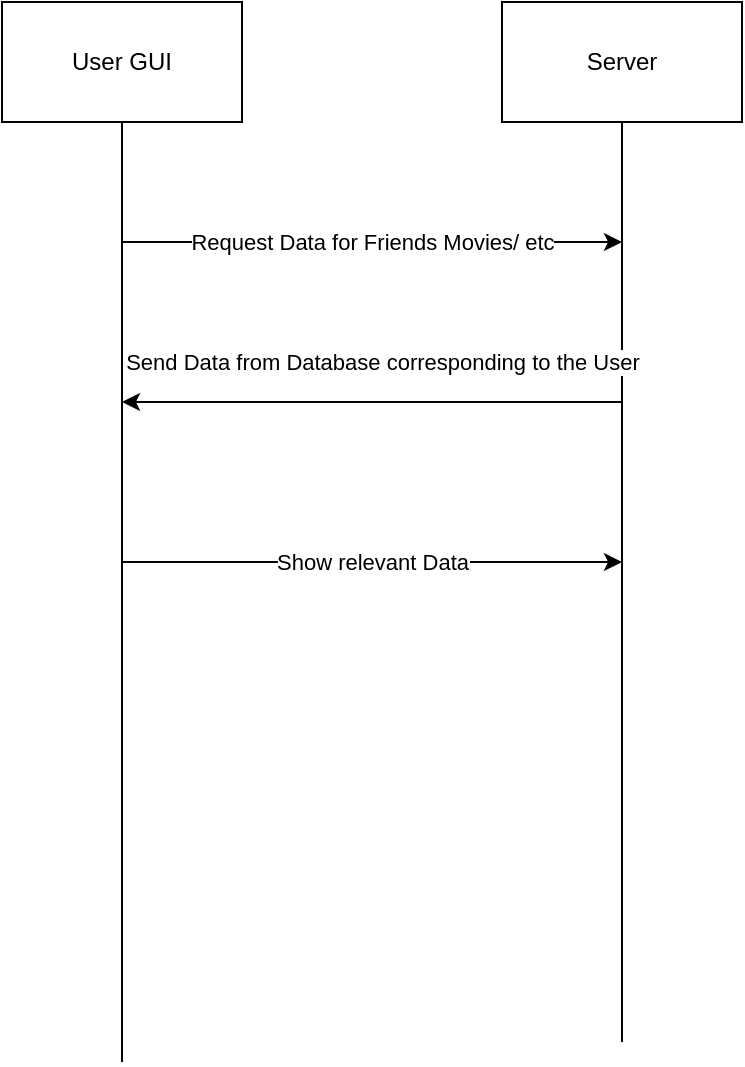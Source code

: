 <mxfile version="18.0.2" type="device"><diagram id="gJlbZPyXZ5ZytlvCIyIf" name="Page-1"><mxGraphModel dx="1422" dy="762" grid="1" gridSize="10" guides="1" tooltips="1" connect="1" arrows="1" fold="1" page="1" pageScale="1" pageWidth="827" pageHeight="1169" math="0" shadow="0"><root><mxCell id="0"/><mxCell id="1" parent="0"/><mxCell id="BgrXpsgOIrP2Y7eDSqeC-1" value="User GUI" style="rounded=0;whiteSpace=wrap;html=1;" vertex="1" parent="1"><mxGeometry x="120" y="40" width="120" height="60" as="geometry"/></mxCell><mxCell id="BgrXpsgOIrP2Y7eDSqeC-2" value="Server" style="rounded=0;whiteSpace=wrap;html=1;" vertex="1" parent="1"><mxGeometry x="370" y="40" width="120" height="60" as="geometry"/></mxCell><mxCell id="BgrXpsgOIrP2Y7eDSqeC-3" value="" style="endArrow=none;html=1;rounded=0;entryX=0.5;entryY=1;entryDx=0;entryDy=0;" edge="1" parent="1" target="BgrXpsgOIrP2Y7eDSqeC-1"><mxGeometry width="50" height="50" relative="1" as="geometry"><mxPoint x="180" y="570" as="sourcePoint"/><mxPoint x="440" y="230" as="targetPoint"/></mxGeometry></mxCell><mxCell id="BgrXpsgOIrP2Y7eDSqeC-4" value="" style="endArrow=none;html=1;rounded=0;entryX=0.5;entryY=1;entryDx=0;entryDy=0;" edge="1" parent="1" target="BgrXpsgOIrP2Y7eDSqeC-2"><mxGeometry width="50" height="50" relative="1" as="geometry"><mxPoint x="430" y="560" as="sourcePoint"/><mxPoint x="440" y="230" as="targetPoint"/></mxGeometry></mxCell><mxCell id="BgrXpsgOIrP2Y7eDSqeC-5" value="Request Data for Friends Movies/ etc" style="endArrow=classic;html=1;rounded=0;" edge="1" parent="1"><mxGeometry width="50" height="50" relative="1" as="geometry"><mxPoint x="180" y="160" as="sourcePoint"/><mxPoint x="430" y="160" as="targetPoint"/></mxGeometry></mxCell><mxCell id="BgrXpsgOIrP2Y7eDSqeC-6" value="Send Data from Database corresponding to the User" style="endArrow=classic;html=1;rounded=0;" edge="1" parent="1"><mxGeometry x="-0.04" y="-20" width="50" height="50" relative="1" as="geometry"><mxPoint x="430" y="240" as="sourcePoint"/><mxPoint x="180" y="240" as="targetPoint"/><Array as="points"/><mxPoint as="offset"/></mxGeometry></mxCell><mxCell id="BgrXpsgOIrP2Y7eDSqeC-7" value="Show relevant Data" style="endArrow=classic;html=1;rounded=0;" edge="1" parent="1"><mxGeometry width="50" height="50" relative="1" as="geometry"><mxPoint x="180" y="320" as="sourcePoint"/><mxPoint x="430" y="320" as="targetPoint"/></mxGeometry></mxCell></root></mxGraphModel></diagram></mxfile>